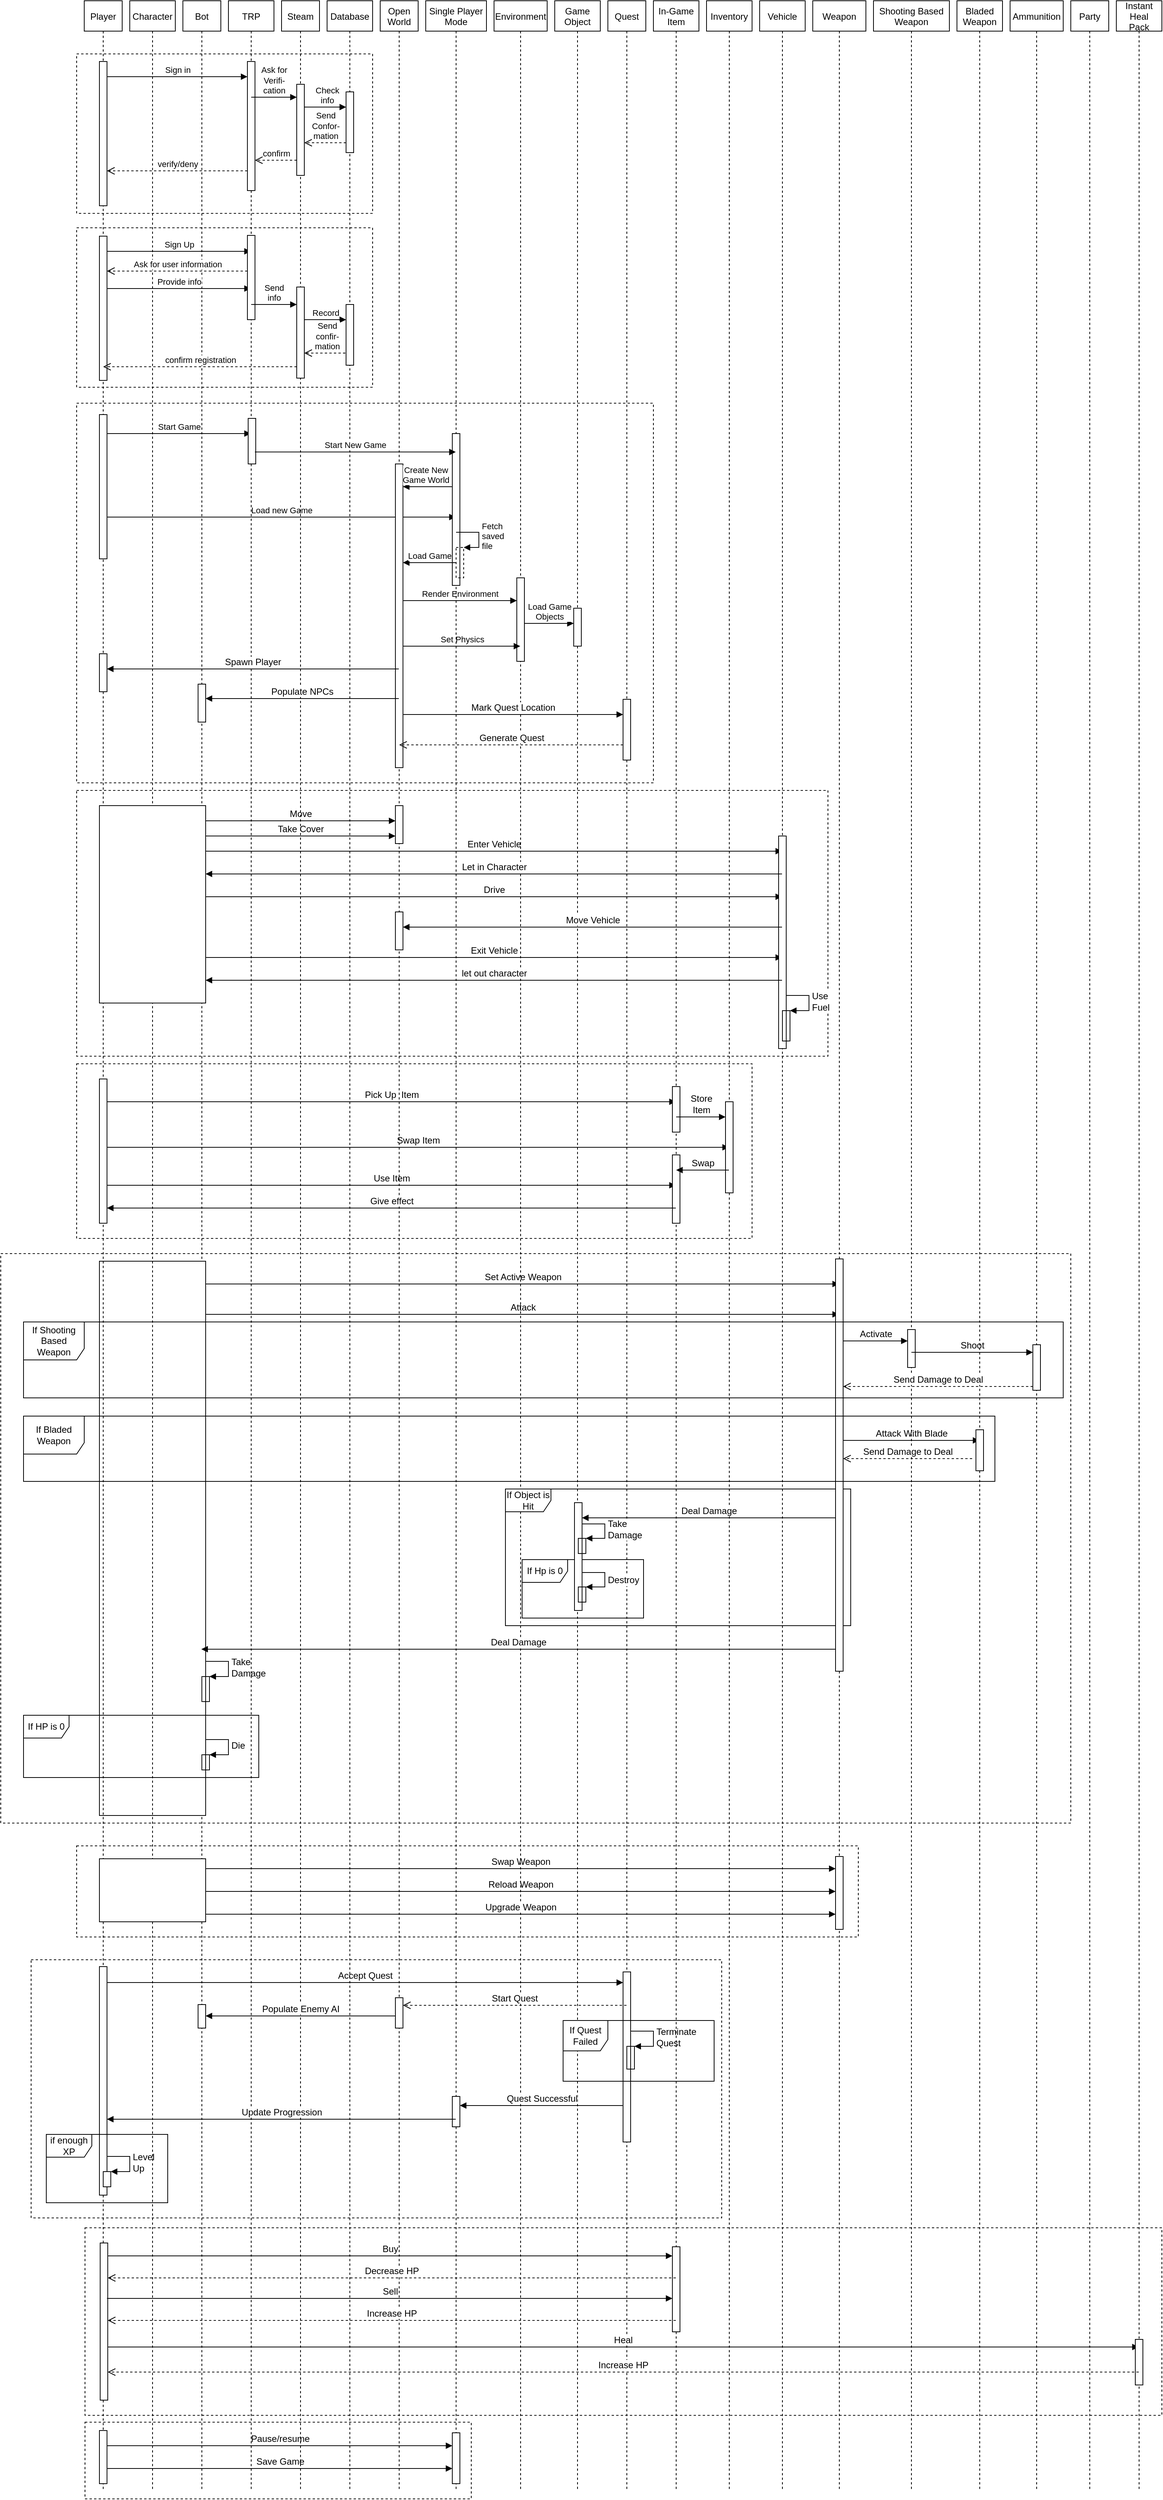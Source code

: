 <mxfile version="17.0.0" type="github">
  <diagram id="kgpKYQtTHZ0yAKxKKP6v" name="Page-1">
    <mxGraphModel dx="1656" dy="1792" grid="1" gridSize="10" guides="0" tooltips="1" connect="0" arrows="0" fold="1" page="1" pageScale="1" pageWidth="850" pageHeight="1100" math="0" shadow="0">
      <root>
        <mxCell id="0" />
        <mxCell id="1" parent="0" />
        <mxCell id="_rLH7s73-tPlKPjFJsqt-187" value="" style="rounded=0;whiteSpace=wrap;html=1;dashed=1;fontSize=12;fillColor=none;" vertex="1" parent="1">
          <mxGeometry x="121" y="3013" width="1419" height="247" as="geometry" />
        </mxCell>
        <mxCell id="_rLH7s73-tPlKPjFJsqt-177" value="" style="rounded=0;whiteSpace=wrap;html=1;dashed=1;fontSize=12;fillColor=none;" vertex="1" parent="1">
          <mxGeometry x="50" y="2660" width="910" height="340" as="geometry" />
        </mxCell>
        <mxCell id="_rLH7s73-tPlKPjFJsqt-96" value="" style="rounded=0;whiteSpace=wrap;html=1;dashed=1;fontSize=12;fillColor=none;" vertex="1" parent="1">
          <mxGeometry x="110" y="610" width="760" height="500" as="geometry" />
        </mxCell>
        <mxCell id="_rLH7s73-tPlKPjFJsqt-1" value="Bot" style="shape=umlLifeline;perimeter=lifelinePerimeter;container=1;collapsible=0;recursiveResize=0;rounded=0;shadow=0;strokeWidth=1;" vertex="1" parent="1">
          <mxGeometry x="250" y="80" width="50" height="3280" as="geometry" />
        </mxCell>
        <mxCell id="_rLH7s73-tPlKPjFJsqt-91" value="" style="points=[];perimeter=orthogonalPerimeter;rounded=0;shadow=0;strokeWidth=1;" vertex="1" parent="_rLH7s73-tPlKPjFJsqt-1">
          <mxGeometry x="20" y="900" width="10" height="50" as="geometry" />
        </mxCell>
        <mxCell id="_rLH7s73-tPlKPjFJsqt-99" value="Move" style="html=1;verticalAlign=bottom;endArrow=block;rounded=0;labelBackgroundColor=#FFFFFF;fontSize=12;" edge="1" parent="_rLH7s73-tPlKPjFJsqt-1" target="_rLH7s73-tPlKPjFJsqt-98">
          <mxGeometry width="80" relative="1" as="geometry">
            <mxPoint x="30" y="1080" as="sourcePoint" />
            <mxPoint x="260" y="1080" as="targetPoint" />
          </mxGeometry>
        </mxCell>
        <mxCell id="_rLH7s73-tPlKPjFJsqt-100" value="Enter Vehicle" style="html=1;verticalAlign=bottom;endArrow=block;rounded=0;labelBackgroundColor=#FFFFFF;fontSize=12;" edge="1" parent="_rLH7s73-tPlKPjFJsqt-1" target="_rLH7s73-tPlKPjFJsqt-25">
          <mxGeometry width="80" relative="1" as="geometry">
            <mxPoint x="30" y="1120" as="sourcePoint" />
            <mxPoint x="110" y="1120" as="targetPoint" />
          </mxGeometry>
        </mxCell>
        <mxCell id="_rLH7s73-tPlKPjFJsqt-102" value="Drive" style="html=1;verticalAlign=bottom;endArrow=block;rounded=0;labelBackgroundColor=#FFFFFF;fontSize=12;" edge="1" parent="_rLH7s73-tPlKPjFJsqt-1">
          <mxGeometry width="80" relative="1" as="geometry">
            <mxPoint x="30" y="1180" as="sourcePoint" />
            <mxPoint x="789.5" y="1180" as="targetPoint" />
          </mxGeometry>
        </mxCell>
        <mxCell id="_rLH7s73-tPlKPjFJsqt-105" value="Exit Vehicle" style="html=1;verticalAlign=bottom;endArrow=block;rounded=0;labelBackgroundColor=#FFFFFF;fontSize=12;" edge="1" parent="_rLH7s73-tPlKPjFJsqt-1" target="_rLH7s73-tPlKPjFJsqt-25">
          <mxGeometry width="80" relative="1" as="geometry">
            <mxPoint x="30" y="1260" as="sourcePoint" />
            <mxPoint x="110" y="1260" as="targetPoint" />
          </mxGeometry>
        </mxCell>
        <mxCell id="_rLH7s73-tPlKPjFJsqt-119" value="" style="points=[];perimeter=orthogonalPerimeter;rounded=0;shadow=0;strokeWidth=1;" vertex="1" parent="_rLH7s73-tPlKPjFJsqt-1">
          <mxGeometry x="-110" y="1660" width="140" height="730" as="geometry" />
        </mxCell>
        <mxCell id="_rLH7s73-tPlKPjFJsqt-121" value="Set Active Weapon" style="html=1;verticalAlign=bottom;endArrow=block;rounded=0;labelBackgroundColor=#FFFFFF;fontSize=12;" edge="1" parent="_rLH7s73-tPlKPjFJsqt-1" target="_rLH7s73-tPlKPjFJsqt-21">
          <mxGeometry width="80" relative="1" as="geometry">
            <mxPoint x="30" y="1690" as="sourcePoint" />
            <mxPoint x="110" y="1690" as="targetPoint" />
          </mxGeometry>
        </mxCell>
        <mxCell id="_rLH7s73-tPlKPjFJsqt-122" value="Attack" style="html=1;verticalAlign=bottom;endArrow=block;rounded=0;labelBackgroundColor=#FFFFFF;fontSize=12;" edge="1" parent="_rLH7s73-tPlKPjFJsqt-1" target="_rLH7s73-tPlKPjFJsqt-21">
          <mxGeometry width="80" relative="1" as="geometry">
            <mxPoint x="30" y="1730" as="sourcePoint" />
            <mxPoint x="110" y="1730" as="targetPoint" />
          </mxGeometry>
        </mxCell>
        <mxCell id="_rLH7s73-tPlKPjFJsqt-134" value="" style="html=1;points=[];perimeter=orthogonalPerimeter;fontSize=12;fillColor=none;" vertex="1" parent="_rLH7s73-tPlKPjFJsqt-1">
          <mxGeometry x="25" y="2207" width="10" height="33" as="geometry" />
        </mxCell>
        <mxCell id="_rLH7s73-tPlKPjFJsqt-135" value="&lt;div&gt;Take&lt;/div&gt;&lt;div&gt;Damage&lt;/div&gt;" style="edgeStyle=orthogonalEdgeStyle;html=1;align=left;spacingLeft=2;endArrow=block;rounded=0;entryX=1;entryY=0;labelBackgroundColor=#FFFFFF;fontSize=12;" edge="1" target="_rLH7s73-tPlKPjFJsqt-134" parent="_rLH7s73-tPlKPjFJsqt-1">
          <mxGeometry relative="1" as="geometry">
            <mxPoint x="30" y="2187" as="sourcePoint" />
            <Array as="points">
              <mxPoint x="60" y="2187" />
            </Array>
          </mxGeometry>
        </mxCell>
        <mxCell id="_rLH7s73-tPlKPjFJsqt-153" value="Take Cover" style="html=1;verticalAlign=bottom;endArrow=block;rounded=0;labelBackgroundColor=#FFFFFF;fontSize=12;" edge="1" parent="_rLH7s73-tPlKPjFJsqt-1" target="_rLH7s73-tPlKPjFJsqt-98">
          <mxGeometry width="80" relative="1" as="geometry">
            <mxPoint x="30" y="1100" as="sourcePoint" />
            <mxPoint x="110" y="1100" as="targetPoint" />
          </mxGeometry>
        </mxCell>
        <mxCell id="_rLH7s73-tPlKPjFJsqt-156" value="Swap Weapon" style="html=1;verticalAlign=bottom;endArrow=block;rounded=0;labelBackgroundColor=#FFFFFF;fontSize=12;" edge="1" parent="_rLH7s73-tPlKPjFJsqt-1" target="_rLH7s73-tPlKPjFJsqt-155">
          <mxGeometry width="80" relative="1" as="geometry">
            <mxPoint x="30" y="2460" as="sourcePoint" />
            <mxPoint x="110" y="2460" as="targetPoint" />
          </mxGeometry>
        </mxCell>
        <mxCell id="_rLH7s73-tPlKPjFJsqt-157" value="Reload Weapon" style="html=1;verticalAlign=bottom;endArrow=block;rounded=0;labelBackgroundColor=#FFFFFF;fontSize=12;" edge="1" parent="_rLH7s73-tPlKPjFJsqt-1" target="_rLH7s73-tPlKPjFJsqt-155">
          <mxGeometry width="80" relative="1" as="geometry">
            <mxPoint x="30" y="2490" as="sourcePoint" />
            <mxPoint x="110" y="2490" as="targetPoint" />
          </mxGeometry>
        </mxCell>
        <mxCell id="_rLH7s73-tPlKPjFJsqt-165" value="" style="points=[];perimeter=orthogonalPerimeter;rounded=0;shadow=0;strokeWidth=1;" vertex="1" parent="_rLH7s73-tPlKPjFJsqt-1">
          <mxGeometry x="20" y="2639" width="10" height="31" as="geometry" />
        </mxCell>
        <mxCell id="_rLH7s73-tPlKPjFJsqt-158" value="" style="rounded=0;whiteSpace=wrap;html=1;dashed=1;fontSize=12;fillColor=none;" vertex="1" parent="1">
          <mxGeometry x="110" y="2510" width="1030" height="120" as="geometry" />
        </mxCell>
        <mxCell id="_rLH7s73-tPlKPjFJsqt-152" value="" style="rounded=0;whiteSpace=wrap;html=1;dashed=1;fontSize=12;fillColor=none;" vertex="1" parent="1">
          <mxGeometry x="10" y="1730" width="1410" height="750" as="geometry" />
        </mxCell>
        <mxCell id="_rLH7s73-tPlKPjFJsqt-13" value="Environment" style="shape=umlLifeline;perimeter=lifelinePerimeter;container=1;collapsible=0;recursiveResize=0;rounded=0;shadow=0;strokeWidth=1;" vertex="1" parent="1">
          <mxGeometry x="660" y="80" width="70" height="3280" as="geometry" />
        </mxCell>
        <mxCell id="_rLH7s73-tPlKPjFJsqt-14" value="" style="points=[];perimeter=orthogonalPerimeter;rounded=0;shadow=0;strokeWidth=1;" vertex="1" parent="_rLH7s73-tPlKPjFJsqt-13">
          <mxGeometry x="30" y="760" width="10" height="110" as="geometry" />
        </mxCell>
        <mxCell id="_rLH7s73-tPlKPjFJsqt-87" value="&lt;div&gt;Load Game&lt;/div&gt;&lt;div&gt;Objects&lt;br&gt;&lt;/div&gt;" style="html=1;verticalAlign=bottom;endArrow=block;rounded=0;labelBackgroundColor=#FFFFFF;" edge="1" parent="_rLH7s73-tPlKPjFJsqt-13" target="_rLH7s73-tPlKPjFJsqt-16">
          <mxGeometry width="80" relative="1" as="geometry">
            <mxPoint x="40" y="820" as="sourcePoint" />
            <mxPoint x="120" y="820" as="targetPoint" />
          </mxGeometry>
        </mxCell>
        <mxCell id="_rLH7s73-tPlKPjFJsqt-17" value="Quest" style="shape=umlLifeline;perimeter=lifelinePerimeter;container=1;collapsible=0;recursiveResize=0;rounded=0;shadow=0;strokeWidth=1;" vertex="1" parent="1">
          <mxGeometry x="810" y="80" width="50" height="3280" as="geometry" />
        </mxCell>
        <mxCell id="_rLH7s73-tPlKPjFJsqt-145" value="&lt;div&gt;If Object is&lt;/div&gt;&lt;div&gt;Hit&lt;br&gt;&lt;/div&gt;" style="shape=umlFrame;whiteSpace=wrap;html=1;fontSize=12;fillColor=default;" vertex="1" parent="_rLH7s73-tPlKPjFJsqt-17">
          <mxGeometry x="-135" y="1960" width="455" height="180" as="geometry" />
        </mxCell>
        <mxCell id="_rLH7s73-tPlKPjFJsqt-148" value="If Hp is 0" style="shape=umlFrame;whiteSpace=wrap;html=1;fontSize=12;fillColor=default;" vertex="1" parent="_rLH7s73-tPlKPjFJsqt-17">
          <mxGeometry x="-113" y="2053" width="160" height="77" as="geometry" />
        </mxCell>
        <mxCell id="_rLH7s73-tPlKPjFJsqt-160" value="" style="points=[];perimeter=orthogonalPerimeter;rounded=0;shadow=0;strokeWidth=1;" vertex="1" parent="_rLH7s73-tPlKPjFJsqt-17">
          <mxGeometry x="20" y="2596" width="10" height="224" as="geometry" />
        </mxCell>
        <mxCell id="_rLH7s73-tPlKPjFJsqt-167" value="" style="html=1;points=[];perimeter=orthogonalPerimeter;fontSize=12;fillColor=none;" vertex="1" parent="_rLH7s73-tPlKPjFJsqt-17">
          <mxGeometry x="25" y="2694" width="10" height="30" as="geometry" />
        </mxCell>
        <mxCell id="_rLH7s73-tPlKPjFJsqt-168" value="&lt;div&gt;Terminate &lt;br&gt;&lt;/div&gt;&lt;div&gt;Quest&lt;br&gt;&lt;/div&gt;" style="edgeStyle=orthogonalEdgeStyle;html=1;align=left;spacingLeft=2;endArrow=block;rounded=0;entryX=1;entryY=0;labelBackgroundColor=#FFFFFF;fontSize=12;" edge="1" target="_rLH7s73-tPlKPjFJsqt-167" parent="_rLH7s73-tPlKPjFJsqt-17">
          <mxGeometry relative="1" as="geometry">
            <mxPoint x="30" y="2674" as="sourcePoint" />
            <Array as="points">
              <mxPoint x="60" y="2674" />
            </Array>
          </mxGeometry>
        </mxCell>
        <mxCell id="_rLH7s73-tPlKPjFJsqt-118" value="" style="rounded=0;whiteSpace=wrap;html=1;dashed=1;fontSize=12;fillColor=none;" vertex="1" parent="1">
          <mxGeometry x="110" y="1480" width="890" height="230" as="geometry" />
        </mxCell>
        <mxCell id="_rLH7s73-tPlKPjFJsqt-109" value="" style="rounded=0;whiteSpace=wrap;html=1;dashed=1;fontSize=12;fillColor=none;" vertex="1" parent="1">
          <mxGeometry x="110" y="1120" width="990" height="350" as="geometry" />
        </mxCell>
        <mxCell id="_rLH7s73-tPlKPjFJsqt-76" value="" style="rounded=0;whiteSpace=wrap;html=1;fillColor=none;dashed=1;" vertex="1" parent="1">
          <mxGeometry x="110" y="379" width="390" height="210" as="geometry" />
        </mxCell>
        <mxCell id="_rLH7s73-tPlKPjFJsqt-64" value="" style="rounded=0;whiteSpace=wrap;html=1;fillColor=none;dashed=1;" vertex="1" parent="1">
          <mxGeometry x="110" y="150" width="390" height="210" as="geometry" />
        </mxCell>
        <mxCell id="3nuBFxr9cyL0pnOWT2aG-1" value="Player" style="shape=umlLifeline;perimeter=lifelinePerimeter;container=1;collapsible=0;recursiveResize=0;rounded=0;shadow=0;strokeWidth=1;" parent="1" vertex="1">
          <mxGeometry x="120" y="80" width="50" height="3280" as="geometry" />
        </mxCell>
        <mxCell id="3nuBFxr9cyL0pnOWT2aG-2" value="" style="points=[];perimeter=orthogonalPerimeter;rounded=0;shadow=0;strokeWidth=1;" parent="3nuBFxr9cyL0pnOWT2aG-1" vertex="1">
          <mxGeometry x="20" y="80" width="10" height="190" as="geometry" />
        </mxCell>
        <mxCell id="_rLH7s73-tPlKPjFJsqt-55" value="Sign in" style="html=1;verticalAlign=bottom;endArrow=block;rounded=0;" edge="1" parent="3nuBFxr9cyL0pnOWT2aG-1" target="_rLH7s73-tPlKPjFJsqt-50">
          <mxGeometry width="80" relative="1" as="geometry">
            <mxPoint x="30" y="100" as="sourcePoint" />
            <mxPoint x="110" y="100" as="targetPoint" />
          </mxGeometry>
        </mxCell>
        <mxCell id="_rLH7s73-tPlKPjFJsqt-65" value="" style="points=[];perimeter=orthogonalPerimeter;rounded=0;shadow=0;strokeWidth=1;" vertex="1" parent="3nuBFxr9cyL0pnOWT2aG-1">
          <mxGeometry x="20" y="310" width="10" height="190" as="geometry" />
        </mxCell>
        <mxCell id="_rLH7s73-tPlKPjFJsqt-67" value="Sign Up" style="html=1;verticalAlign=bottom;endArrow=block;rounded=0;" edge="1" parent="3nuBFxr9cyL0pnOWT2aG-1" target="_rLH7s73-tPlKPjFJsqt-3">
          <mxGeometry width="80" relative="1" as="geometry">
            <mxPoint x="30" y="330" as="sourcePoint" />
            <mxPoint x="220" y="330" as="targetPoint" />
          </mxGeometry>
        </mxCell>
        <mxCell id="_rLH7s73-tPlKPjFJsqt-69" value="Provide info" style="html=1;verticalAlign=bottom;endArrow=block;rounded=0;" edge="1" parent="3nuBFxr9cyL0pnOWT2aG-1">
          <mxGeometry width="80" relative="1" as="geometry">
            <mxPoint x="30" y="379" as="sourcePoint" />
            <mxPoint x="219.5" y="379" as="targetPoint" />
          </mxGeometry>
        </mxCell>
        <mxCell id="_rLH7s73-tPlKPjFJsqt-77" value="" style="points=[];perimeter=orthogonalPerimeter;rounded=0;shadow=0;strokeWidth=1;" vertex="1" parent="3nuBFxr9cyL0pnOWT2aG-1">
          <mxGeometry x="20" y="545" width="10" height="190" as="geometry" />
        </mxCell>
        <mxCell id="_rLH7s73-tPlKPjFJsqt-79" value="Start Game" style="html=1;verticalAlign=bottom;endArrow=block;rounded=0;" edge="1" parent="3nuBFxr9cyL0pnOWT2aG-1" target="_rLH7s73-tPlKPjFJsqt-3">
          <mxGeometry width="80" relative="1" as="geometry">
            <mxPoint x="30" y="570" as="sourcePoint" />
            <mxPoint x="110" y="570" as="targetPoint" />
          </mxGeometry>
        </mxCell>
        <mxCell id="_rLH7s73-tPlKPjFJsqt-82" value="Load new Game" style="html=1;verticalAlign=bottom;endArrow=block;rounded=0;" edge="1" parent="3nuBFxr9cyL0pnOWT2aG-1" target="_rLH7s73-tPlKPjFJsqt-11">
          <mxGeometry width="80" relative="1" as="geometry">
            <mxPoint x="30" y="680" as="sourcePoint" />
            <mxPoint x="110" y="680" as="targetPoint" />
          </mxGeometry>
        </mxCell>
        <mxCell id="_rLH7s73-tPlKPjFJsqt-110" value="" style="points=[];perimeter=orthogonalPerimeter;rounded=0;shadow=0;strokeWidth=1;" vertex="1" parent="3nuBFxr9cyL0pnOWT2aG-1">
          <mxGeometry x="20" y="1420" width="10" height="190" as="geometry" />
        </mxCell>
        <mxCell id="_rLH7s73-tPlKPjFJsqt-111" value="Pick Up&amp;nbsp; Item" style="html=1;verticalAlign=bottom;endArrow=block;rounded=0;labelBackgroundColor=#FFFFFF;fontSize=12;" edge="1" parent="3nuBFxr9cyL0pnOWT2aG-1" target="_rLH7s73-tPlKPjFJsqt-19">
          <mxGeometry width="80" relative="1" as="geometry">
            <mxPoint x="30" y="1450" as="sourcePoint" />
            <mxPoint x="110" y="1450" as="targetPoint" />
          </mxGeometry>
        </mxCell>
        <mxCell id="_rLH7s73-tPlKPjFJsqt-113" value="Swap Item" style="html=1;verticalAlign=bottom;endArrow=block;rounded=0;labelBackgroundColor=#FFFFFF;fontSize=12;" edge="1" parent="3nuBFxr9cyL0pnOWT2aG-1" target="_rLH7s73-tPlKPjFJsqt-23">
          <mxGeometry width="80" relative="1" as="geometry">
            <mxPoint x="30" y="1510" as="sourcePoint" />
            <mxPoint x="110" y="1510" as="targetPoint" />
          </mxGeometry>
        </mxCell>
        <mxCell id="_rLH7s73-tPlKPjFJsqt-116" value="Use Item" style="html=1;verticalAlign=bottom;endArrow=block;rounded=0;labelBackgroundColor=#FFFFFF;fontSize=12;" edge="1" parent="3nuBFxr9cyL0pnOWT2aG-1" target="_rLH7s73-tPlKPjFJsqt-19">
          <mxGeometry width="80" relative="1" as="geometry">
            <mxPoint x="30" y="1560" as="sourcePoint" />
            <mxPoint x="110" y="1560" as="targetPoint" />
          </mxGeometry>
        </mxCell>
        <mxCell id="_rLH7s73-tPlKPjFJsqt-159" value="" style="points=[];perimeter=orthogonalPerimeter;rounded=0;shadow=0;strokeWidth=1;" vertex="1" parent="3nuBFxr9cyL0pnOWT2aG-1">
          <mxGeometry x="20" y="2589" width="10" height="301" as="geometry" />
        </mxCell>
        <mxCell id="_rLH7s73-tPlKPjFJsqt-161" value="Accept Quest" style="html=1;verticalAlign=bottom;endArrow=block;rounded=0;labelBackgroundColor=#FFFFFF;fontSize=12;" edge="1" parent="3nuBFxr9cyL0pnOWT2aG-1" target="_rLH7s73-tPlKPjFJsqt-160">
          <mxGeometry width="80" relative="1" as="geometry">
            <mxPoint x="30" y="2610" as="sourcePoint" />
            <mxPoint x="110" y="2610" as="targetPoint" />
          </mxGeometry>
        </mxCell>
        <mxCell id="_rLH7s73-tPlKPjFJsqt-174" value="" style="html=1;points=[];perimeter=orthogonalPerimeter;fontSize=12;fillColor=default;" vertex="1" parent="3nuBFxr9cyL0pnOWT2aG-1">
          <mxGeometry x="25" y="2859" width="10" height="20" as="geometry" />
        </mxCell>
        <mxCell id="_rLH7s73-tPlKPjFJsqt-175" value="&lt;div&gt;Level&lt;/div&gt;&lt;div&gt;Up&lt;/div&gt;" style="edgeStyle=orthogonalEdgeStyle;html=1;align=left;spacingLeft=2;endArrow=block;rounded=0;entryX=1;entryY=0;labelBackgroundColor=#FFFFFF;fontSize=12;" edge="1" target="_rLH7s73-tPlKPjFJsqt-174" parent="3nuBFxr9cyL0pnOWT2aG-1">
          <mxGeometry relative="1" as="geometry">
            <mxPoint x="30" y="2839" as="sourcePoint" />
            <Array as="points">
              <mxPoint x="60" y="2839" />
            </Array>
          </mxGeometry>
        </mxCell>
        <mxCell id="_rLH7s73-tPlKPjFJsqt-180" value="Buy" style="html=1;verticalAlign=bottom;endArrow=block;rounded=0;labelBackgroundColor=#FFFFFF;fontSize=12;" edge="1" parent="3nuBFxr9cyL0pnOWT2aG-1" target="_rLH7s73-tPlKPjFJsqt-179">
          <mxGeometry width="80" relative="1" as="geometry">
            <mxPoint x="30" y="2970" as="sourcePoint" />
            <mxPoint x="110" y="2970" as="targetPoint" />
          </mxGeometry>
        </mxCell>
        <mxCell id="_rLH7s73-tPlKPjFJsqt-185" value="Heal" style="html=1;verticalAlign=bottom;endArrow=block;rounded=0;labelBackgroundColor=#FFFFFF;fontSize=12;" edge="1" parent="3nuBFxr9cyL0pnOWT2aG-1" target="_rLH7s73-tPlKPjFJsqt-33">
          <mxGeometry width="80" relative="1" as="geometry">
            <mxPoint x="30" y="3090" as="sourcePoint" />
            <mxPoint x="110" y="3090" as="targetPoint" />
          </mxGeometry>
        </mxCell>
        <mxCell id="_rLH7s73-tPlKPjFJsqt-191" value="Pause/resume" style="html=1;verticalAlign=bottom;endArrow=block;rounded=0;labelBackgroundColor=#FFFFFF;fontSize=12;" edge="1" parent="3nuBFxr9cyL0pnOWT2aG-1" target="_rLH7s73-tPlKPjFJsqt-190">
          <mxGeometry width="80" relative="1" as="geometry">
            <mxPoint x="30" y="3220" as="sourcePoint" />
            <mxPoint x="110" y="3220" as="targetPoint" />
          </mxGeometry>
        </mxCell>
        <mxCell id="_rLH7s73-tPlKPjFJsqt-192" value="Save Game" style="html=1;verticalAlign=bottom;endArrow=block;rounded=0;labelBackgroundColor=#FFFFFF;fontSize=12;" edge="1" parent="3nuBFxr9cyL0pnOWT2aG-1" target="_rLH7s73-tPlKPjFJsqt-190">
          <mxGeometry width="80" relative="1" as="geometry">
            <mxPoint x="30" y="3250" as="sourcePoint" />
            <mxPoint x="110" y="3250" as="targetPoint" />
          </mxGeometry>
        </mxCell>
        <mxCell id="3nuBFxr9cyL0pnOWT2aG-5" value="Character" style="shape=umlLifeline;perimeter=lifelinePerimeter;container=1;collapsible=0;recursiveResize=0;rounded=0;shadow=0;strokeWidth=1;" parent="1" vertex="1">
          <mxGeometry x="180" y="80" width="60" height="3280" as="geometry" />
        </mxCell>
        <mxCell id="_rLH7s73-tPlKPjFJsqt-3" value="TRP" style="shape=umlLifeline;perimeter=lifelinePerimeter;container=1;collapsible=0;recursiveResize=0;rounded=0;shadow=0;strokeWidth=1;" vertex="1" parent="1">
          <mxGeometry x="310" y="80" width="60" height="3280" as="geometry" />
        </mxCell>
        <mxCell id="_rLH7s73-tPlKPjFJsqt-50" value="" style="points=[];perimeter=orthogonalPerimeter;rounded=0;shadow=0;strokeWidth=1;" vertex="1" parent="_rLH7s73-tPlKPjFJsqt-3">
          <mxGeometry x="25" y="80" width="10" height="170" as="geometry" />
        </mxCell>
        <mxCell id="_rLH7s73-tPlKPjFJsqt-56" value="&lt;div&gt;Ask for &lt;br&gt;&lt;/div&gt;&lt;div&gt;Verifi-&lt;/div&gt;&lt;div&gt;cation&lt;br&gt;&lt;/div&gt;" style="html=1;verticalAlign=bottom;endArrow=block;rounded=0;" edge="1" parent="_rLH7s73-tPlKPjFJsqt-3" target="_rLH7s73-tPlKPjFJsqt-51">
          <mxGeometry width="80" relative="1" as="geometry">
            <mxPoint x="30" y="127" as="sourcePoint" />
            <mxPoint x="94.5" y="127" as="targetPoint" />
          </mxGeometry>
        </mxCell>
        <mxCell id="_rLH7s73-tPlKPjFJsqt-61" value="confirm" style="html=1;verticalAlign=bottom;endArrow=open;dashed=1;endSize=8;rounded=0;" edge="1" parent="_rLH7s73-tPlKPjFJsqt-3" target="_rLH7s73-tPlKPjFJsqt-50">
          <mxGeometry relative="1" as="geometry">
            <mxPoint x="90" y="210" as="sourcePoint" />
            <mxPoint x="40" y="210" as="targetPoint" />
          </mxGeometry>
        </mxCell>
        <mxCell id="_rLH7s73-tPlKPjFJsqt-66" value="" style="points=[];perimeter=orthogonalPerimeter;rounded=0;shadow=0;strokeWidth=1;" vertex="1" parent="_rLH7s73-tPlKPjFJsqt-3">
          <mxGeometry x="25" y="309" width="10" height="111" as="geometry" />
        </mxCell>
        <mxCell id="_rLH7s73-tPlKPjFJsqt-71" value="&lt;div&gt;Send&lt;/div&gt;&lt;div&gt;info&lt;/div&gt;" style="html=1;verticalAlign=bottom;endArrow=block;rounded=0;" edge="1" parent="_rLH7s73-tPlKPjFJsqt-3" target="_rLH7s73-tPlKPjFJsqt-70">
          <mxGeometry width="80" relative="1" as="geometry">
            <mxPoint x="30" y="400" as="sourcePoint" />
            <mxPoint x="110" y="400" as="targetPoint" />
          </mxGeometry>
        </mxCell>
        <mxCell id="_rLH7s73-tPlKPjFJsqt-75" value="confirm registration" style="html=1;verticalAlign=bottom;endArrow=open;dashed=1;endSize=8;rounded=0;" edge="1" parent="_rLH7s73-tPlKPjFJsqt-3">
          <mxGeometry relative="1" as="geometry">
            <mxPoint x="90" y="482" as="sourcePoint" />
            <mxPoint x="-165.071" y="482" as="targetPoint" />
          </mxGeometry>
        </mxCell>
        <mxCell id="_rLH7s73-tPlKPjFJsqt-78" value="" style="points=[];perimeter=orthogonalPerimeter;rounded=0;shadow=0;strokeWidth=1;" vertex="1" parent="_rLH7s73-tPlKPjFJsqt-3">
          <mxGeometry x="26" y="550" width="10" height="60" as="geometry" />
        </mxCell>
        <mxCell id="_rLH7s73-tPlKPjFJsqt-5" value="Steam" style="shape=umlLifeline;perimeter=lifelinePerimeter;container=1;collapsible=0;recursiveResize=0;rounded=0;shadow=0;strokeWidth=1;" vertex="1" parent="1">
          <mxGeometry x="380" y="80" width="50" height="3280" as="geometry" />
        </mxCell>
        <mxCell id="_rLH7s73-tPlKPjFJsqt-51" value="" style="points=[];perimeter=orthogonalPerimeter;rounded=0;shadow=0;strokeWidth=1;" vertex="1" parent="_rLH7s73-tPlKPjFJsqt-5">
          <mxGeometry x="20" y="110" width="10" height="120" as="geometry" />
        </mxCell>
        <mxCell id="_rLH7s73-tPlKPjFJsqt-58" value="&lt;div&gt;Check &lt;br&gt;&lt;/div&gt;&lt;div&gt;info&lt;/div&gt;" style="html=1;verticalAlign=bottom;endArrow=block;rounded=0;" edge="1" parent="_rLH7s73-tPlKPjFJsqt-5">
          <mxGeometry x="0.091" width="80" relative="1" as="geometry">
            <mxPoint x="30" y="140" as="sourcePoint" />
            <mxPoint x="85" y="140" as="targetPoint" />
            <mxPoint as="offset" />
          </mxGeometry>
        </mxCell>
        <mxCell id="_rLH7s73-tPlKPjFJsqt-60" value="&lt;div&gt;Send&lt;/div&gt;&lt;div&gt;Confor-&lt;/div&gt;&lt;div&gt;mation&lt;/div&gt;" style="html=1;verticalAlign=bottom;endArrow=open;dashed=1;endSize=8;rounded=0;" edge="1" parent="_rLH7s73-tPlKPjFJsqt-5">
          <mxGeometry relative="1" as="geometry">
            <mxPoint x="85" y="187" as="sourcePoint" />
            <mxPoint x="30" y="187" as="targetPoint" />
          </mxGeometry>
        </mxCell>
        <mxCell id="_rLH7s73-tPlKPjFJsqt-70" value="" style="points=[];perimeter=orthogonalPerimeter;rounded=0;shadow=0;strokeWidth=1;" vertex="1" parent="_rLH7s73-tPlKPjFJsqt-5">
          <mxGeometry x="20" y="377" width="10" height="120" as="geometry" />
        </mxCell>
        <mxCell id="_rLH7s73-tPlKPjFJsqt-73" value="Record" style="html=1;verticalAlign=bottom;endArrow=block;rounded=0;" edge="1" parent="_rLH7s73-tPlKPjFJsqt-5" target="_rLH7s73-tPlKPjFJsqt-72">
          <mxGeometry width="80" relative="1" as="geometry">
            <mxPoint x="30" y="420" as="sourcePoint" />
            <mxPoint x="110" y="420" as="targetPoint" />
          </mxGeometry>
        </mxCell>
        <mxCell id="_rLH7s73-tPlKPjFJsqt-74" value="&lt;div&gt;Send &lt;br&gt;&lt;/div&gt;&lt;div&gt;confir-&lt;/div&gt;&lt;div&gt;mation&lt;/div&gt;" style="html=1;verticalAlign=bottom;endArrow=open;dashed=1;endSize=8;rounded=0;" edge="1" parent="_rLH7s73-tPlKPjFJsqt-5">
          <mxGeometry relative="1" as="geometry">
            <mxPoint x="90" y="464" as="sourcePoint" />
            <mxPoint x="30" y="464" as="targetPoint" />
          </mxGeometry>
        </mxCell>
        <mxCell id="_rLH7s73-tPlKPjFJsqt-7" value="Database" style="shape=umlLifeline;perimeter=lifelinePerimeter;container=1;collapsible=0;recursiveResize=0;rounded=0;shadow=0;strokeWidth=1;" vertex="1" parent="1">
          <mxGeometry x="440" y="80" width="60" height="3280" as="geometry" />
        </mxCell>
        <mxCell id="_rLH7s73-tPlKPjFJsqt-52" value="" style="points=[];perimeter=orthogonalPerimeter;rounded=0;shadow=0;strokeWidth=1;" vertex="1" parent="_rLH7s73-tPlKPjFJsqt-7">
          <mxGeometry x="25" y="120" width="10" height="80" as="geometry" />
        </mxCell>
        <mxCell id="_rLH7s73-tPlKPjFJsqt-72" value="" style="points=[];perimeter=orthogonalPerimeter;rounded=0;shadow=0;strokeWidth=1;" vertex="1" parent="_rLH7s73-tPlKPjFJsqt-7">
          <mxGeometry x="25" y="400" width="10" height="80" as="geometry" />
        </mxCell>
        <mxCell id="_rLH7s73-tPlKPjFJsqt-9" value="Open&#xa;World" style="shape=umlLifeline;perimeter=lifelinePerimeter;container=1;collapsible=0;recursiveResize=0;rounded=0;shadow=0;strokeWidth=1;" vertex="1" parent="1">
          <mxGeometry x="510" y="80" width="50" height="3280" as="geometry" />
        </mxCell>
        <mxCell id="_rLH7s73-tPlKPjFJsqt-10" value="" style="points=[];perimeter=orthogonalPerimeter;rounded=0;shadow=0;strokeWidth=1;" vertex="1" parent="_rLH7s73-tPlKPjFJsqt-9">
          <mxGeometry x="20" y="610" width="10" height="400" as="geometry" />
        </mxCell>
        <mxCell id="_rLH7s73-tPlKPjFJsqt-86" value="&lt;span style=&quot;background-color: rgb(255 , 255 , 255)&quot;&gt;Render Environment&lt;/span&gt;" style="html=1;verticalAlign=bottom;endArrow=block;rounded=0;" edge="1" parent="_rLH7s73-tPlKPjFJsqt-9" target="_rLH7s73-tPlKPjFJsqt-14">
          <mxGeometry width="80" relative="1" as="geometry">
            <mxPoint x="30" y="790" as="sourcePoint" />
            <mxPoint x="170" y="790" as="targetPoint" />
          </mxGeometry>
        </mxCell>
        <mxCell id="_rLH7s73-tPlKPjFJsqt-88" value="Set Physics" style="html=1;verticalAlign=bottom;endArrow=block;rounded=0;labelBackgroundColor=#FFFFFF;" edge="1" parent="_rLH7s73-tPlKPjFJsqt-9" target="_rLH7s73-tPlKPjFJsqt-13">
          <mxGeometry width="80" relative="1" as="geometry">
            <mxPoint x="30" y="850" as="sourcePoint" />
            <mxPoint x="110" y="850" as="targetPoint" />
          </mxGeometry>
        </mxCell>
        <mxCell id="_rLH7s73-tPlKPjFJsqt-93" value="Mark Quest Location" style="html=1;verticalAlign=bottom;endArrow=block;rounded=0;labelBackgroundColor=#FFFFFF;fontSize=12;" edge="1" parent="_rLH7s73-tPlKPjFJsqt-9" target="_rLH7s73-tPlKPjFJsqt-18">
          <mxGeometry width="80" relative="1" as="geometry">
            <mxPoint x="30" y="940" as="sourcePoint" />
            <mxPoint x="110" y="940" as="targetPoint" />
          </mxGeometry>
        </mxCell>
        <mxCell id="_rLH7s73-tPlKPjFJsqt-98" value="" style="points=[];perimeter=orthogonalPerimeter;rounded=0;shadow=0;strokeWidth=1;" vertex="1" parent="_rLH7s73-tPlKPjFJsqt-9">
          <mxGeometry x="20" y="1060" width="10" height="50" as="geometry" />
        </mxCell>
        <mxCell id="_rLH7s73-tPlKPjFJsqt-103" value="" style="points=[];perimeter=orthogonalPerimeter;rounded=0;shadow=0;strokeWidth=1;" vertex="1" parent="_rLH7s73-tPlKPjFJsqt-9">
          <mxGeometry x="20" y="1200" width="10" height="50" as="geometry" />
        </mxCell>
        <mxCell id="_rLH7s73-tPlKPjFJsqt-162" value="" style="points=[];perimeter=orthogonalPerimeter;rounded=0;shadow=0;strokeWidth=1;" vertex="1" parent="_rLH7s73-tPlKPjFJsqt-9">
          <mxGeometry x="20" y="2630" width="10" height="40" as="geometry" />
        </mxCell>
        <mxCell id="_rLH7s73-tPlKPjFJsqt-164" value="Start Quest" style="html=1;verticalAlign=bottom;endArrow=open;dashed=1;endSize=8;rounded=0;labelBackgroundColor=#FFFFFF;fontSize=12;" edge="1" parent="_rLH7s73-tPlKPjFJsqt-9">
          <mxGeometry relative="1" as="geometry">
            <mxPoint x="324.5" y="2640" as="sourcePoint" />
            <mxPoint x="30" y="2640" as="targetPoint" />
          </mxGeometry>
        </mxCell>
        <mxCell id="_rLH7s73-tPlKPjFJsqt-166" value="Populate Enemy AI" style="html=1;verticalAlign=bottom;endArrow=block;rounded=0;labelBackgroundColor=#FFFFFF;fontSize=12;" edge="1" parent="_rLH7s73-tPlKPjFJsqt-9">
          <mxGeometry width="80" relative="1" as="geometry">
            <mxPoint x="20" y="2654" as="sourcePoint" />
            <mxPoint x="-230" y="2654" as="targetPoint" />
          </mxGeometry>
        </mxCell>
        <mxCell id="_rLH7s73-tPlKPjFJsqt-11" value="Single Player&#xa;Mode" style="shape=umlLifeline;perimeter=lifelinePerimeter;container=1;collapsible=0;recursiveResize=0;rounded=0;shadow=0;strokeWidth=1;" vertex="1" parent="1">
          <mxGeometry x="570" y="80" width="80" height="3280" as="geometry" />
        </mxCell>
        <mxCell id="_rLH7s73-tPlKPjFJsqt-12" value="" style="points=[];perimeter=orthogonalPerimeter;rounded=0;shadow=0;strokeWidth=1;" vertex="1" parent="_rLH7s73-tPlKPjFJsqt-11">
          <mxGeometry x="35" y="570" width="10" height="200" as="geometry" />
        </mxCell>
        <mxCell id="_rLH7s73-tPlKPjFJsqt-81" value="&lt;div&gt;Create New&lt;/div&gt;&lt;div&gt;Game World&lt;br&gt;&lt;/div&gt;" style="html=1;verticalAlign=bottom;endArrow=block;rounded=0;" edge="1" parent="_rLH7s73-tPlKPjFJsqt-11" source="_rLH7s73-tPlKPjFJsqt-12">
          <mxGeometry x="0.077" width="80" relative="1" as="geometry">
            <mxPoint x="50" y="640" as="sourcePoint" />
            <mxPoint x="-30" y="640" as="targetPoint" />
            <mxPoint as="offset" />
          </mxGeometry>
        </mxCell>
        <mxCell id="_rLH7s73-tPlKPjFJsqt-83" value="" style="html=1;points=[];perimeter=orthogonalPerimeter;dashed=1;fillColor=none;" vertex="1" parent="_rLH7s73-tPlKPjFJsqt-11">
          <mxGeometry x="40" y="720" width="10" height="40" as="geometry" />
        </mxCell>
        <mxCell id="_rLH7s73-tPlKPjFJsqt-84" value="&lt;div&gt;Fetch &lt;br&gt;&lt;/div&gt;&lt;div&gt;saved &lt;br&gt;&lt;/div&gt;&lt;div&gt;file&lt;/div&gt;" style="edgeStyle=orthogonalEdgeStyle;html=1;align=left;spacingLeft=2;endArrow=block;rounded=0;entryX=1;entryY=0;" edge="1" target="_rLH7s73-tPlKPjFJsqt-83" parent="_rLH7s73-tPlKPjFJsqt-11">
          <mxGeometry relative="1" as="geometry">
            <mxPoint x="40" y="700" as="sourcePoint" />
            <Array as="points">
              <mxPoint x="70" y="700" />
            </Array>
          </mxGeometry>
        </mxCell>
        <mxCell id="_rLH7s73-tPlKPjFJsqt-85" value="Load Game" style="html=1;verticalAlign=bottom;endArrow=block;rounded=0;entryX=0;entryY=0.499;entryDx=0;entryDy=0;entryPerimeter=0;exitX=0;exitY=0.499;exitDx=0;exitDy=0;exitPerimeter=0;" edge="1" parent="_rLH7s73-tPlKPjFJsqt-11" source="_rLH7s73-tPlKPjFJsqt-83">
          <mxGeometry width="80" relative="1" as="geometry">
            <mxPoint x="30" y="740" as="sourcePoint" />
            <mxPoint x="-30" y="740" as="targetPoint" />
          </mxGeometry>
        </mxCell>
        <mxCell id="_rLH7s73-tPlKPjFJsqt-171" value="" style="points=[];perimeter=orthogonalPerimeter;rounded=0;shadow=0;strokeWidth=1;" vertex="1" parent="_rLH7s73-tPlKPjFJsqt-11">
          <mxGeometry x="35" y="2760" width="10" height="40" as="geometry" />
        </mxCell>
        <mxCell id="_rLH7s73-tPlKPjFJsqt-190" value="" style="points=[];perimeter=orthogonalPerimeter;rounded=0;shadow=0;strokeWidth=1;" vertex="1" parent="_rLH7s73-tPlKPjFJsqt-11">
          <mxGeometry x="35" y="3203" width="10" height="67" as="geometry" />
        </mxCell>
        <mxCell id="_rLH7s73-tPlKPjFJsqt-15" value="Game&#xa;Object" style="shape=umlLifeline;perimeter=lifelinePerimeter;container=1;collapsible=0;recursiveResize=0;rounded=0;shadow=0;strokeWidth=1;fillColor=none;" vertex="1" parent="1">
          <mxGeometry x="740" y="80" width="60" height="3280" as="geometry" />
        </mxCell>
        <mxCell id="_rLH7s73-tPlKPjFJsqt-16" value="" style="points=[];perimeter=orthogonalPerimeter;rounded=0;shadow=0;strokeWidth=1;" vertex="1" parent="_rLH7s73-tPlKPjFJsqt-15">
          <mxGeometry x="25" y="800" width="10" height="50" as="geometry" />
        </mxCell>
        <mxCell id="_rLH7s73-tPlKPjFJsqt-132" value="&lt;div&gt;Take&lt;/div&gt;&lt;div&gt;Damage&lt;br&gt;&lt;/div&gt;" style="edgeStyle=orthogonalEdgeStyle;html=1;align=left;spacingLeft=2;endArrow=block;rounded=0;entryX=1;entryY=0;labelBackgroundColor=#FFFFFF;fontSize=12;" edge="1" target="_rLH7s73-tPlKPjFJsqt-131" parent="_rLH7s73-tPlKPjFJsqt-15">
          <mxGeometry relative="1" as="geometry">
            <mxPoint x="36" y="2006" as="sourcePoint" />
            <Array as="points">
              <mxPoint x="66" y="2006" />
            </Array>
          </mxGeometry>
        </mxCell>
        <mxCell id="_rLH7s73-tPlKPjFJsqt-130" value="" style="points=[];perimeter=orthogonalPerimeter;rounded=0;shadow=0;strokeWidth=1;" vertex="1" parent="_rLH7s73-tPlKPjFJsqt-15">
          <mxGeometry x="26" y="1978" width="10" height="142" as="geometry" />
        </mxCell>
        <mxCell id="_rLH7s73-tPlKPjFJsqt-131" value="" style="html=1;points=[];perimeter=orthogonalPerimeter;fontSize=12;fillColor=none;" vertex="1" parent="_rLH7s73-tPlKPjFJsqt-15">
          <mxGeometry x="31" y="2025" width="10" height="20" as="geometry" />
        </mxCell>
        <mxCell id="_rLH7s73-tPlKPjFJsqt-146" value="" style="html=1;points=[];perimeter=orthogonalPerimeter;fontSize=12;fillColor=none;" vertex="1" parent="_rLH7s73-tPlKPjFJsqt-15">
          <mxGeometry x="31" y="2089" width="10" height="20" as="geometry" />
        </mxCell>
        <mxCell id="_rLH7s73-tPlKPjFJsqt-147" value="Destroy" style="edgeStyle=orthogonalEdgeStyle;html=1;align=left;spacingLeft=2;endArrow=block;rounded=0;entryX=1;entryY=0;labelBackgroundColor=#FFFFFF;fontSize=12;" edge="1" target="_rLH7s73-tPlKPjFJsqt-146" parent="_rLH7s73-tPlKPjFJsqt-15">
          <mxGeometry x="0.191" relative="1" as="geometry">
            <mxPoint x="36" y="2060" as="sourcePoint" />
            <Array as="points">
              <mxPoint x="36" y="2070" />
              <mxPoint x="66" y="2070" />
              <mxPoint x="66" y="2089" />
            </Array>
            <mxPoint as="offset" />
          </mxGeometry>
        </mxCell>
        <mxCell id="_rLH7s73-tPlKPjFJsqt-19" value="In-Game&#xa;Item" style="shape=umlLifeline;perimeter=lifelinePerimeter;container=1;collapsible=0;recursiveResize=0;rounded=0;shadow=0;strokeWidth=1;" vertex="1" parent="1">
          <mxGeometry x="870" y="80" width="60" height="3280" as="geometry" />
        </mxCell>
        <mxCell id="_rLH7s73-tPlKPjFJsqt-20" value="" style="points=[];perimeter=orthogonalPerimeter;rounded=0;shadow=0;strokeWidth=1;" vertex="1" parent="_rLH7s73-tPlKPjFJsqt-19">
          <mxGeometry x="25" y="1430" width="10" height="60" as="geometry" />
        </mxCell>
        <mxCell id="_rLH7s73-tPlKPjFJsqt-112" value="&lt;div&gt;Store&lt;/div&gt;&lt;div&gt;Item&lt;/div&gt;" style="html=1;verticalAlign=bottom;endArrow=block;rounded=0;labelBackgroundColor=#FFFFFF;fontSize=12;" edge="1" parent="_rLH7s73-tPlKPjFJsqt-19" target="_rLH7s73-tPlKPjFJsqt-24">
          <mxGeometry width="80" relative="1" as="geometry">
            <mxPoint x="30" y="1470" as="sourcePoint" />
            <mxPoint x="110" y="1470" as="targetPoint" />
          </mxGeometry>
        </mxCell>
        <mxCell id="_rLH7s73-tPlKPjFJsqt-114" value="" style="points=[];perimeter=orthogonalPerimeter;rounded=0;shadow=0;strokeWidth=1;" vertex="1" parent="_rLH7s73-tPlKPjFJsqt-19">
          <mxGeometry x="25" y="1520" width="10" height="90" as="geometry" />
        </mxCell>
        <mxCell id="_rLH7s73-tPlKPjFJsqt-179" value="" style="points=[];perimeter=orthogonalPerimeter;rounded=0;shadow=0;strokeWidth=1;" vertex="1" parent="_rLH7s73-tPlKPjFJsqt-19">
          <mxGeometry x="25" y="2958" width="10" height="112" as="geometry" />
        </mxCell>
        <mxCell id="_rLH7s73-tPlKPjFJsqt-21" value="Weapon" style="shape=umlLifeline;perimeter=lifelinePerimeter;container=1;collapsible=0;recursiveResize=0;rounded=0;shadow=0;strokeWidth=1;" vertex="1" parent="1">
          <mxGeometry x="1080" y="80" width="70" height="3280" as="geometry" />
        </mxCell>
        <mxCell id="_rLH7s73-tPlKPjFJsqt-120" value="" style="points=[];perimeter=orthogonalPerimeter;rounded=0;shadow=0;strokeWidth=1;" vertex="1" parent="_rLH7s73-tPlKPjFJsqt-21">
          <mxGeometry x="30" y="1657" width="10" height="543" as="geometry" />
        </mxCell>
        <mxCell id="_rLH7s73-tPlKPjFJsqt-126" value="Activate" style="html=1;verticalAlign=bottom;endArrow=block;rounded=0;labelBackgroundColor=#FFFFFF;fontSize=12;" edge="1" parent="_rLH7s73-tPlKPjFJsqt-21" target="_rLH7s73-tPlKPjFJsqt-125">
          <mxGeometry width="80" relative="1" as="geometry">
            <mxPoint x="40" y="1765" as="sourcePoint" />
            <mxPoint x="120" y="1765" as="targetPoint" />
          </mxGeometry>
        </mxCell>
        <mxCell id="_rLH7s73-tPlKPjFJsqt-140" value="Attack With Blade" style="html=1;verticalAlign=bottom;endArrow=block;rounded=0;labelBackgroundColor=#FFFFFF;fontSize=12;" edge="1" parent="_rLH7s73-tPlKPjFJsqt-21">
          <mxGeometry width="80" relative="1" as="geometry">
            <mxPoint x="40" y="1896" as="sourcePoint" />
            <mxPoint x="219.5" y="1896" as="targetPoint" />
          </mxGeometry>
        </mxCell>
        <mxCell id="_rLH7s73-tPlKPjFJsqt-23" value="Inventory" style="shape=umlLifeline;perimeter=lifelinePerimeter;container=1;collapsible=0;recursiveResize=0;rounded=0;shadow=0;strokeWidth=1;" vertex="1" parent="1">
          <mxGeometry x="940" y="80" width="60" height="3280" as="geometry" />
        </mxCell>
        <mxCell id="_rLH7s73-tPlKPjFJsqt-24" value="" style="points=[];perimeter=orthogonalPerimeter;rounded=0;shadow=0;strokeWidth=1;" vertex="1" parent="_rLH7s73-tPlKPjFJsqt-23">
          <mxGeometry x="25" y="1450" width="10" height="120" as="geometry" />
        </mxCell>
        <mxCell id="_rLH7s73-tPlKPjFJsqt-25" value="Vehicle" style="shape=umlLifeline;perimeter=lifelinePerimeter;container=1;collapsible=0;recursiveResize=0;rounded=0;shadow=0;strokeWidth=1;" vertex="1" parent="1">
          <mxGeometry x="1010" y="80" width="60" height="3280" as="geometry" />
        </mxCell>
        <mxCell id="_rLH7s73-tPlKPjFJsqt-26" value="" style="points=[];perimeter=orthogonalPerimeter;rounded=0;shadow=0;strokeWidth=1;" vertex="1" parent="_rLH7s73-tPlKPjFJsqt-25">
          <mxGeometry x="25" y="1100" width="10" height="280" as="geometry" />
        </mxCell>
        <mxCell id="_rLH7s73-tPlKPjFJsqt-107" value="" style="html=1;points=[];perimeter=orthogonalPerimeter;fontSize=12;fillColor=none;" vertex="1" parent="_rLH7s73-tPlKPjFJsqt-25">
          <mxGeometry x="30" y="1330" width="10" height="40" as="geometry" />
        </mxCell>
        <mxCell id="_rLH7s73-tPlKPjFJsqt-108" value="&lt;div&gt;Use&lt;/div&gt;&lt;div&gt;Fuel&lt;br&gt;&lt;/div&gt;" style="edgeStyle=orthogonalEdgeStyle;html=1;align=left;spacingLeft=2;endArrow=block;rounded=0;entryX=1;entryY=0;labelBackgroundColor=#FFFFFF;fontSize=12;" edge="1" target="_rLH7s73-tPlKPjFJsqt-107" parent="_rLH7s73-tPlKPjFJsqt-25">
          <mxGeometry relative="1" as="geometry">
            <mxPoint x="35" y="1310" as="sourcePoint" />
            <Array as="points">
              <mxPoint x="65" y="1310" />
            </Array>
          </mxGeometry>
        </mxCell>
        <mxCell id="_rLH7s73-tPlKPjFJsqt-27" value="Shooting Based&#xa;Weapon" style="shape=umlLifeline;perimeter=lifelinePerimeter;container=1;collapsible=0;recursiveResize=0;rounded=0;shadow=0;strokeWidth=1;" vertex="1" parent="1">
          <mxGeometry x="1160" y="80" width="100" height="3280" as="geometry" />
        </mxCell>
        <mxCell id="_rLH7s73-tPlKPjFJsqt-125" value="" style="html=1;points=[];perimeter=orthogonalPerimeter;fontSize=12;fillColor=default;" vertex="1" parent="_rLH7s73-tPlKPjFJsqt-27">
          <mxGeometry x="45" y="1750" width="10" height="50" as="geometry" />
        </mxCell>
        <mxCell id="_rLH7s73-tPlKPjFJsqt-128" value="Shoot" style="html=1;verticalAlign=bottom;endArrow=block;rounded=0;labelBackgroundColor=#FFFFFF;fontSize=12;" edge="1" parent="_rLH7s73-tPlKPjFJsqt-27" target="_rLH7s73-tPlKPjFJsqt-127">
          <mxGeometry width="80" relative="1" as="geometry">
            <mxPoint x="50" y="1780" as="sourcePoint" />
            <mxPoint x="130" y="1780" as="targetPoint" />
          </mxGeometry>
        </mxCell>
        <mxCell id="_rLH7s73-tPlKPjFJsqt-143" value="Send Damage to Deal" style="html=1;verticalAlign=bottom;endArrow=open;dashed=1;endSize=8;rounded=0;labelBackgroundColor=#FFFFFF;fontSize=12;" edge="1" parent="_rLH7s73-tPlKPjFJsqt-27" target="_rLH7s73-tPlKPjFJsqt-120">
          <mxGeometry relative="1" as="geometry">
            <mxPoint x="130" y="1920" as="sourcePoint" />
            <mxPoint x="50" y="1920" as="targetPoint" />
          </mxGeometry>
        </mxCell>
        <mxCell id="_rLH7s73-tPlKPjFJsqt-29" value="Ammunition" style="shape=umlLifeline;perimeter=lifelinePerimeter;container=1;collapsible=0;recursiveResize=0;rounded=0;shadow=0;strokeWidth=1;" vertex="1" parent="1">
          <mxGeometry x="1340" y="80" width="70" height="3280" as="geometry" />
        </mxCell>
        <mxCell id="_rLH7s73-tPlKPjFJsqt-127" value="" style="html=1;points=[];perimeter=orthogonalPerimeter;fontSize=12;fillColor=default;" vertex="1" parent="_rLH7s73-tPlKPjFJsqt-29">
          <mxGeometry x="30" y="1770" width="10" height="60" as="geometry" />
        </mxCell>
        <mxCell id="_rLH7s73-tPlKPjFJsqt-31" value="Bladed&#xa;Weapon" style="shape=umlLifeline;perimeter=lifelinePerimeter;container=1;collapsible=0;recursiveResize=0;rounded=0;shadow=0;strokeWidth=1;" vertex="1" parent="1">
          <mxGeometry x="1270" y="80" width="60" height="3280" as="geometry" />
        </mxCell>
        <mxCell id="_rLH7s73-tPlKPjFJsqt-33" value="&#xa;Instant&#xa;Heal&#xa;Pack&#xa;" style="shape=umlLifeline;perimeter=lifelinePerimeter;container=1;collapsible=0;recursiveResize=0;rounded=0;shadow=0;strokeWidth=1;" vertex="1" parent="1">
          <mxGeometry x="1480" y="80" width="60" height="3280" as="geometry" />
        </mxCell>
        <mxCell id="_rLH7s73-tPlKPjFJsqt-184" value="" style="points=[];perimeter=orthogonalPerimeter;rounded=0;shadow=0;strokeWidth=1;" vertex="1" parent="_rLH7s73-tPlKPjFJsqt-33">
          <mxGeometry x="25" y="3080" width="10" height="60" as="geometry" />
        </mxCell>
        <mxCell id="_rLH7s73-tPlKPjFJsqt-35" value="Party" style="shape=umlLifeline;perimeter=lifelinePerimeter;container=1;collapsible=0;recursiveResize=0;rounded=0;shadow=0;strokeWidth=1;" vertex="1" parent="1">
          <mxGeometry x="1420" y="80" width="50" height="3280" as="geometry" />
        </mxCell>
        <mxCell id="_rLH7s73-tPlKPjFJsqt-62" value="verify/deny" style="html=1;verticalAlign=bottom;endArrow=open;dashed=1;endSize=8;rounded=0;" edge="1" parent="1">
          <mxGeometry relative="1" as="geometry">
            <mxPoint x="335" y="304.0" as="sourcePoint" />
            <mxPoint x="150" y="304.0" as="targetPoint" />
          </mxGeometry>
        </mxCell>
        <mxCell id="_rLH7s73-tPlKPjFJsqt-68" value="Ask for user information" style="html=1;verticalAlign=bottom;endArrow=open;dashed=1;endSize=8;rounded=0;" edge="1" parent="1">
          <mxGeometry relative="1" as="geometry">
            <mxPoint x="335" y="436" as="sourcePoint" />
            <mxPoint x="150" y="436" as="targetPoint" />
          </mxGeometry>
        </mxCell>
        <mxCell id="_rLH7s73-tPlKPjFJsqt-80" value="Start New Game" style="html=1;verticalAlign=bottom;endArrow=block;rounded=0;exitX=0.891;exitY=0.738;exitDx=0;exitDy=0;exitPerimeter=0;" edge="1" parent="1" source="_rLH7s73-tPlKPjFJsqt-78" target="_rLH7s73-tPlKPjFJsqt-11">
          <mxGeometry width="80" relative="1" as="geometry">
            <mxPoint x="350" y="670" as="sourcePoint" />
            <mxPoint x="430" y="670" as="targetPoint" />
          </mxGeometry>
        </mxCell>
        <mxCell id="_rLH7s73-tPlKPjFJsqt-89" value="" style="points=[];perimeter=orthogonalPerimeter;rounded=0;shadow=0;strokeWidth=1;" vertex="1" parent="1">
          <mxGeometry x="140" y="940" width="10" height="50" as="geometry" />
        </mxCell>
        <mxCell id="_rLH7s73-tPlKPjFJsqt-90" value="&lt;font style=&quot;font-size: 12px&quot;&gt;Spawn Player&lt;/font&gt;" style="html=1;verticalAlign=bottom;endArrow=block;rounded=0;labelBackgroundColor=#FFFFFF;" edge="1" parent="1" source="_rLH7s73-tPlKPjFJsqt-9">
          <mxGeometry width="80" relative="1" as="geometry">
            <mxPoint x="230" y="960" as="sourcePoint" />
            <mxPoint x="150" y="960" as="targetPoint" />
          </mxGeometry>
        </mxCell>
        <mxCell id="_rLH7s73-tPlKPjFJsqt-92" value="Populate NPCs" style="html=1;verticalAlign=bottom;endArrow=block;rounded=0;labelBackgroundColor=#FFFFFF;fontSize=12;" edge="1" parent="1">
          <mxGeometry width="80" relative="1" as="geometry">
            <mxPoint x="534.5" y="999" as="sourcePoint" />
            <mxPoint x="280" y="999" as="targetPoint" />
          </mxGeometry>
        </mxCell>
        <mxCell id="_rLH7s73-tPlKPjFJsqt-18" value="" style="points=[];perimeter=orthogonalPerimeter;rounded=0;shadow=0;strokeWidth=1;" vertex="1" parent="1">
          <mxGeometry x="830" y="1000" width="10" height="80" as="geometry" />
        </mxCell>
        <mxCell id="_rLH7s73-tPlKPjFJsqt-94" value="Generate Quest" style="html=1;verticalAlign=bottom;endArrow=open;dashed=1;endSize=8;rounded=0;labelBackgroundColor=#FFFFFF;fontSize=12;" edge="1" parent="1" target="_rLH7s73-tPlKPjFJsqt-9">
          <mxGeometry relative="1" as="geometry">
            <mxPoint x="830" y="1060" as="sourcePoint" />
            <mxPoint x="750" y="1060" as="targetPoint" />
          </mxGeometry>
        </mxCell>
        <mxCell id="_rLH7s73-tPlKPjFJsqt-97" value="" style="points=[];perimeter=orthogonalPerimeter;rounded=0;shadow=0;strokeWidth=1;" vertex="1" parent="1">
          <mxGeometry x="140" y="1140" width="140" height="260" as="geometry" />
        </mxCell>
        <mxCell id="_rLH7s73-tPlKPjFJsqt-101" value="Let in Character" style="html=1;verticalAlign=bottom;endArrow=block;rounded=0;labelBackgroundColor=#FFFFFF;fontSize=12;" edge="1" parent="1" source="_rLH7s73-tPlKPjFJsqt-25">
          <mxGeometry width="80" relative="1" as="geometry">
            <mxPoint x="360" y="1230" as="sourcePoint" />
            <mxPoint x="280" y="1230" as="targetPoint" />
          </mxGeometry>
        </mxCell>
        <mxCell id="_rLH7s73-tPlKPjFJsqt-104" value="Move Vehicle" style="html=1;verticalAlign=bottom;endArrow=block;rounded=0;labelBackgroundColor=#FFFFFF;fontSize=12;" edge="1" parent="1" source="_rLH7s73-tPlKPjFJsqt-25">
          <mxGeometry width="80" relative="1" as="geometry">
            <mxPoint x="620" y="1300" as="sourcePoint" />
            <mxPoint x="540" y="1300" as="targetPoint" />
          </mxGeometry>
        </mxCell>
        <mxCell id="_rLH7s73-tPlKPjFJsqt-106" value="let out character" style="html=1;verticalAlign=bottom;endArrow=block;rounded=0;labelBackgroundColor=#FFFFFF;fontSize=12;" edge="1" parent="1" source="_rLH7s73-tPlKPjFJsqt-25">
          <mxGeometry width="80" relative="1" as="geometry">
            <mxPoint x="360" y="1370" as="sourcePoint" />
            <mxPoint x="280" y="1370" as="targetPoint" />
          </mxGeometry>
        </mxCell>
        <mxCell id="_rLH7s73-tPlKPjFJsqt-115" value="&lt;div&gt;Swap&lt;/div&gt;" style="html=1;verticalAlign=bottom;endArrow=block;rounded=0;labelBackgroundColor=#FFFFFF;fontSize=12;" edge="1" parent="1" source="_rLH7s73-tPlKPjFJsqt-23">
          <mxGeometry width="80" relative="1" as="geometry">
            <mxPoint x="940" y="1620" as="sourcePoint" />
            <mxPoint x="900" y="1620" as="targetPoint" />
          </mxGeometry>
        </mxCell>
        <mxCell id="_rLH7s73-tPlKPjFJsqt-117" value="Give effect" style="html=1;verticalAlign=bottom;endArrow=block;rounded=0;labelBackgroundColor=#FFFFFF;fontSize=12;" edge="1" parent="1" source="_rLH7s73-tPlKPjFJsqt-19">
          <mxGeometry width="80" relative="1" as="geometry">
            <mxPoint x="230" y="1670" as="sourcePoint" />
            <mxPoint x="150" y="1670" as="targetPoint" />
          </mxGeometry>
        </mxCell>
        <mxCell id="_rLH7s73-tPlKPjFJsqt-129" value="Deal Damage" style="html=1;verticalAlign=bottom;endArrow=block;rounded=0;labelBackgroundColor=#FFFFFF;fontSize=12;" edge="1" parent="1">
          <mxGeometry width="80" relative="1" as="geometry">
            <mxPoint x="1110" y="2078" as="sourcePoint" />
            <mxPoint x="776" y="2078" as="targetPoint" />
          </mxGeometry>
        </mxCell>
        <mxCell id="_rLH7s73-tPlKPjFJsqt-133" value="Deal Damage" style="html=1;verticalAlign=bottom;endArrow=block;rounded=0;labelBackgroundColor=#FFFFFF;fontSize=12;" edge="1" parent="1">
          <mxGeometry width="80" relative="1" as="geometry">
            <mxPoint x="1110" y="2251.0" as="sourcePoint" />
            <mxPoint x="274.324" y="2251" as="targetPoint" />
          </mxGeometry>
        </mxCell>
        <mxCell id="_rLH7s73-tPlKPjFJsqt-139" value="" style="html=1;points=[];perimeter=orthogonalPerimeter;fontSize=12;fillColor=default;" vertex="1" parent="1">
          <mxGeometry x="1295" y="1962" width="10" height="54" as="geometry" />
        </mxCell>
        <mxCell id="_rLH7s73-tPlKPjFJsqt-141" value="Send Damage to Deal" style="html=1;verticalAlign=bottom;endArrow=open;dashed=1;endSize=8;rounded=0;labelBackgroundColor=#FFFFFF;fontSize=12;" edge="1" parent="1">
          <mxGeometry relative="1" as="geometry">
            <mxPoint x="1370" y="1905" as="sourcePoint" />
            <mxPoint x="1120" y="1905" as="targetPoint" />
          </mxGeometry>
        </mxCell>
        <mxCell id="_rLH7s73-tPlKPjFJsqt-142" value="If Bladed Weapon" style="shape=umlFrame;whiteSpace=wrap;html=1;fontSize=12;fillColor=none;width=80;height=50;" vertex="1" parent="1">
          <mxGeometry x="40" y="1944" width="1280" height="86" as="geometry" />
        </mxCell>
        <mxCell id="_rLH7s73-tPlKPjFJsqt-136" value="If Shooting Based Weapon" style="shape=umlFrame;whiteSpace=wrap;html=1;fontSize=12;fillColor=none;width=80;height=50;" vertex="1" parent="1">
          <mxGeometry x="40" y="1820" width="1370" height="100" as="geometry" />
        </mxCell>
        <mxCell id="_rLH7s73-tPlKPjFJsqt-149" value="If HP is 0" style="shape=umlFrame;whiteSpace=wrap;html=1;fontSize=12;fillColor=default;" vertex="1" parent="1">
          <mxGeometry x="40" y="2338" width="310" height="82" as="geometry" />
        </mxCell>
        <mxCell id="_rLH7s73-tPlKPjFJsqt-150" value="" style="html=1;points=[];perimeter=orthogonalPerimeter;fontSize=12;fillColor=none;" vertex="1" parent="1">
          <mxGeometry x="275" y="2390" width="10" height="20" as="geometry" />
        </mxCell>
        <mxCell id="_rLH7s73-tPlKPjFJsqt-151" value="Die" style="edgeStyle=orthogonalEdgeStyle;html=1;align=left;spacingLeft=2;endArrow=block;rounded=0;entryX=1;entryY=0;labelBackgroundColor=#FFFFFF;fontSize=12;" edge="1" target="_rLH7s73-tPlKPjFJsqt-150" parent="1">
          <mxGeometry relative="1" as="geometry">
            <mxPoint x="280" y="2370" as="sourcePoint" />
            <Array as="points">
              <mxPoint x="310" y="2370" />
            </Array>
          </mxGeometry>
        </mxCell>
        <mxCell id="_rLH7s73-tPlKPjFJsqt-154" value="" style="points=[];perimeter=orthogonalPerimeter;rounded=0;shadow=0;strokeWidth=1;" vertex="1" parent="1">
          <mxGeometry x="140" y="2527" width="140" height="83" as="geometry" />
        </mxCell>
        <mxCell id="_rLH7s73-tPlKPjFJsqt-155" value="" style="points=[];perimeter=orthogonalPerimeter;rounded=0;shadow=0;strokeWidth=1;" vertex="1" parent="1">
          <mxGeometry x="1110" y="2524" width="10" height="96" as="geometry" />
        </mxCell>
        <mxCell id="_rLH7s73-tPlKPjFJsqt-169" value="&lt;div&gt;If Quest&lt;/div&gt;&lt;div&gt;Failed&lt;br&gt;&lt;/div&gt;" style="shape=umlFrame;whiteSpace=wrap;html=1;fontSize=12;fillColor=default;width=59;height=40;" vertex="1" parent="1">
          <mxGeometry x="751" y="2740" width="199" height="80" as="geometry" />
        </mxCell>
        <mxCell id="_rLH7s73-tPlKPjFJsqt-170" value="Quest Successful" style="html=1;verticalAlign=bottom;endArrow=block;rounded=0;labelBackgroundColor=#FFFFFF;fontSize=12;" edge="1" parent="1">
          <mxGeometry width="80" relative="1" as="geometry">
            <mxPoint x="830" y="2852.0" as="sourcePoint" />
            <mxPoint x="615" y="2852.0" as="targetPoint" />
          </mxGeometry>
        </mxCell>
        <mxCell id="_rLH7s73-tPlKPjFJsqt-172" value="Update Progression" style="html=1;verticalAlign=bottom;endArrow=block;rounded=0;labelBackgroundColor=#FFFFFF;fontSize=12;" edge="1" parent="1">
          <mxGeometry width="80" relative="1" as="geometry">
            <mxPoint x="609.5" y="2870" as="sourcePoint" />
            <mxPoint x="150" y="2870" as="targetPoint" />
          </mxGeometry>
        </mxCell>
        <mxCell id="_rLH7s73-tPlKPjFJsqt-173" value="Upgrade Weapon" style="html=1;verticalAlign=bottom;endArrow=block;rounded=0;labelBackgroundColor=#FFFFFF;fontSize=12;" edge="1" parent="1" target="_rLH7s73-tPlKPjFJsqt-155">
          <mxGeometry width="80" relative="1" as="geometry">
            <mxPoint x="280" y="2600" as="sourcePoint" />
            <mxPoint x="360" y="2600" as="targetPoint" />
          </mxGeometry>
        </mxCell>
        <mxCell id="_rLH7s73-tPlKPjFJsqt-176" value="&lt;div&gt;if enough&lt;/div&gt;&lt;div&gt;XP&lt;br&gt;&lt;/div&gt;" style="shape=umlFrame;whiteSpace=wrap;html=1;fontSize=12;fillColor=default;" vertex="1" parent="1">
          <mxGeometry x="70" y="2890" width="160" height="90" as="geometry" />
        </mxCell>
        <mxCell id="_rLH7s73-tPlKPjFJsqt-178" value="" style="points=[];perimeter=orthogonalPerimeter;rounded=0;shadow=0;strokeWidth=1;" vertex="1" parent="1">
          <mxGeometry x="141" y="3033" width="10" height="207" as="geometry" />
        </mxCell>
        <mxCell id="_rLH7s73-tPlKPjFJsqt-181" value="Decrease HP" style="html=1;verticalAlign=bottom;endArrow=open;dashed=1;endSize=8;rounded=0;labelBackgroundColor=#FFFFFF;fontSize=12;" edge="1" parent="1">
          <mxGeometry relative="1" as="geometry">
            <mxPoint x="899.5" y="3079" as="sourcePoint" />
            <mxPoint x="151.0" y="3079" as="targetPoint" />
          </mxGeometry>
        </mxCell>
        <mxCell id="_rLH7s73-tPlKPjFJsqt-182" value="Sell" style="html=1;verticalAlign=bottom;endArrow=block;rounded=0;labelBackgroundColor=#FFFFFF;fontSize=12;" edge="1" parent="1">
          <mxGeometry width="80" relative="1" as="geometry">
            <mxPoint x="150" y="3106" as="sourcePoint" />
            <mxPoint x="895" y="3106" as="targetPoint" />
          </mxGeometry>
        </mxCell>
        <mxCell id="_rLH7s73-tPlKPjFJsqt-183" value="Increase HP" style="html=1;verticalAlign=bottom;endArrow=open;dashed=1;endSize=8;rounded=0;labelBackgroundColor=#FFFFFF;fontSize=12;" edge="1" parent="1">
          <mxGeometry relative="1" as="geometry">
            <mxPoint x="899.5" y="3135" as="sourcePoint" />
            <mxPoint x="151" y="3135" as="targetPoint" />
          </mxGeometry>
        </mxCell>
        <mxCell id="_rLH7s73-tPlKPjFJsqt-186" value="Increase HP" style="html=1;verticalAlign=bottom;endArrow=open;dashed=1;endSize=8;rounded=0;labelBackgroundColor=#FFFFFF;fontSize=12;" edge="1" parent="1">
          <mxGeometry relative="1" as="geometry">
            <mxPoint x="1509.5" y="3203" as="sourcePoint" />
            <mxPoint x="151" y="3203" as="targetPoint" />
          </mxGeometry>
        </mxCell>
        <mxCell id="_rLH7s73-tPlKPjFJsqt-189" value="" style="points=[];perimeter=orthogonalPerimeter;rounded=0;shadow=0;strokeWidth=1;" vertex="1" parent="1">
          <mxGeometry x="140" y="3280" width="10" height="70" as="geometry" />
        </mxCell>
        <mxCell id="_rLH7s73-tPlKPjFJsqt-194" value="" style="rounded=0;whiteSpace=wrap;html=1;dashed=1;fontSize=12;fillColor=none;" vertex="1" parent="1">
          <mxGeometry x="121" y="3269" width="509" height="101" as="geometry" />
        </mxCell>
      </root>
    </mxGraphModel>
  </diagram>
</mxfile>
